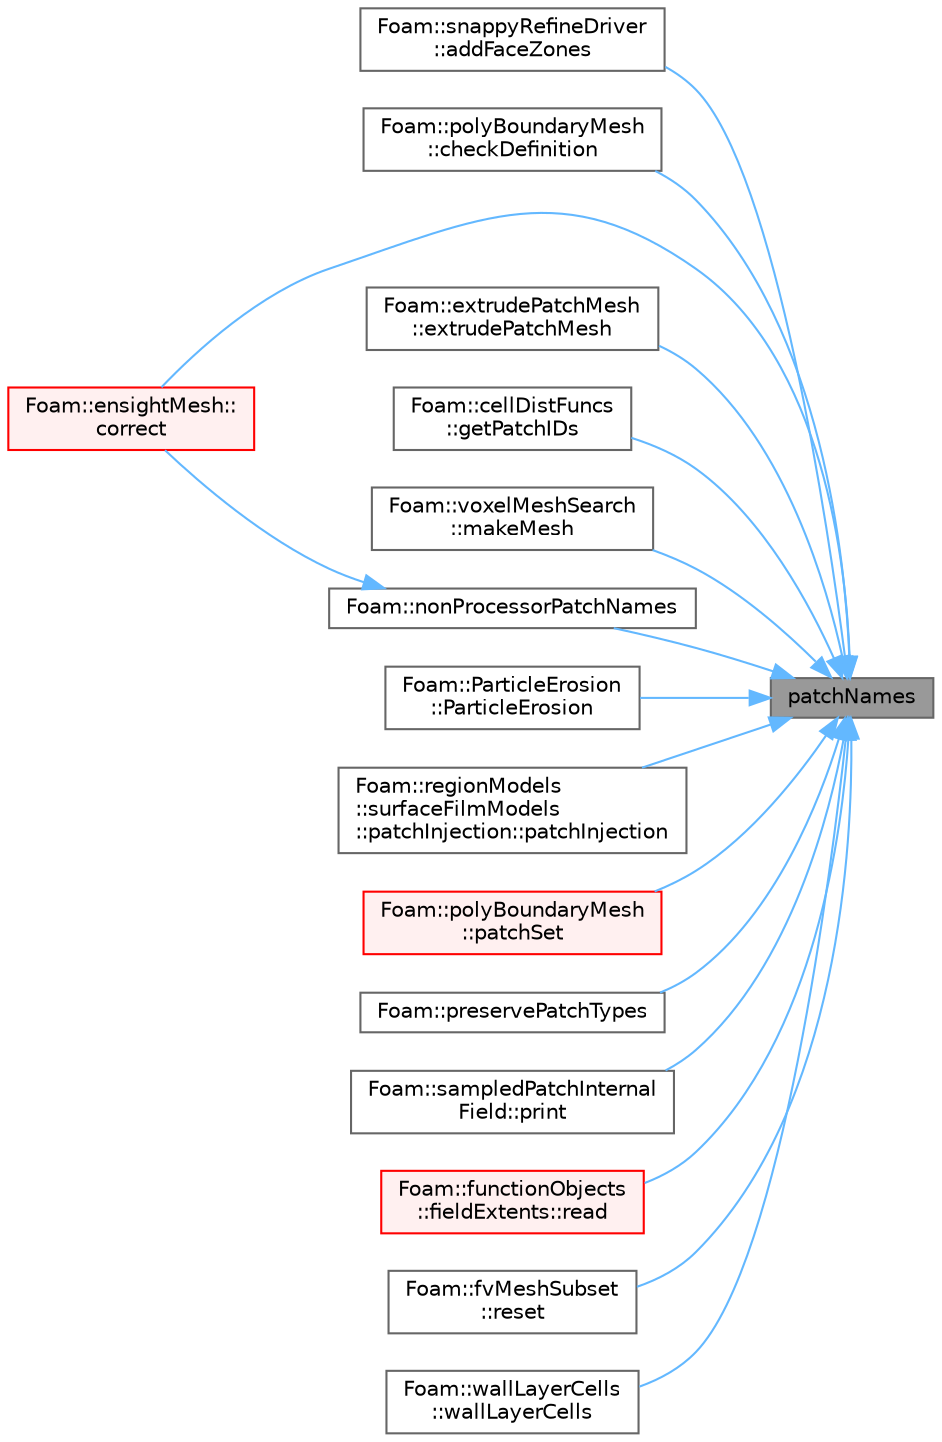 digraph "patchNames"
{
 // LATEX_PDF_SIZE
  bgcolor="transparent";
  edge [fontname=Helvetica,fontsize=10,labelfontname=Helvetica,labelfontsize=10];
  node [fontname=Helvetica,fontsize=10,shape=box,height=0.2,width=0.4];
  rankdir="RL";
  Node1 [id="Node000001",label="patchNames",height=0.2,width=0.4,color="gray40", fillcolor="grey60", style="filled", fontcolor="black",tooltip=" "];
  Node1 -> Node2 [id="edge1_Node000001_Node000002",dir="back",color="steelblue1",style="solid",tooltip=" "];
  Node2 [id="Node000002",label="Foam::snappyRefineDriver\l::addFaceZones",height=0.2,width=0.4,color="grey40", fillcolor="white", style="filled",URL="$classFoam_1_1snappyRefineDriver.html#a805175d11779c19c6883d55b8cb1fd87",tooltip=" "];
  Node1 -> Node3 [id="edge2_Node000001_Node000003",dir="back",color="steelblue1",style="solid",tooltip=" "];
  Node3 [id="Node000003",label="Foam::polyBoundaryMesh\l::checkDefinition",height=0.2,width=0.4,color="grey40", fillcolor="white", style="filled",URL="$classFoam_1_1polyBoundaryMesh.html#a039ec44911bfb8cd28ffd27a600e6fc5",tooltip=" "];
  Node1 -> Node4 [id="edge3_Node000001_Node000004",dir="back",color="steelblue1",style="solid",tooltip=" "];
  Node4 [id="Node000004",label="Foam::ensightMesh::\lcorrect",height=0.2,width=0.4,color="red", fillcolor="#FFF0F0", style="filled",URL="$classFoam_1_1ensightMesh.html#a3ae44b28050c3aa494c1d8e18cf618c1",tooltip=" "];
  Node1 -> Node6 [id="edge4_Node000001_Node000006",dir="back",color="steelblue1",style="solid",tooltip=" "];
  Node6 [id="Node000006",label="Foam::extrudePatchMesh\l::extrudePatchMesh",height=0.2,width=0.4,color="grey40", fillcolor="white", style="filled",URL="$classFoam_1_1extrudePatchMesh.html#a09d432d15ee3b7b4c4325193d8325353",tooltip=" "];
  Node1 -> Node7 [id="edge5_Node000001_Node000007",dir="back",color="steelblue1",style="solid",tooltip=" "];
  Node7 [id="Node000007",label="Foam::cellDistFuncs\l::getPatchIDs",height=0.2,width=0.4,color="grey40", fillcolor="white", style="filled",URL="$classFoam_1_1cellDistFuncs.html#a510f64ff0bce411fb7de3ec3f32a98e4",tooltip=" "];
  Node1 -> Node8 [id="edge6_Node000001_Node000008",dir="back",color="steelblue1",style="solid",tooltip=" "];
  Node8 [id="Node000008",label="Foam::voxelMeshSearch\l::makeMesh",height=0.2,width=0.4,color="grey40", fillcolor="white", style="filled",URL="$classFoam_1_1voxelMeshSearch.html#ae7a8819e78beb266e0b78025900917eb",tooltip=" "];
  Node1 -> Node9 [id="edge7_Node000001_Node000009",dir="back",color="steelblue1",style="solid",tooltip=" "];
  Node9 [id="Node000009",label="Foam::nonProcessorPatchNames",height=0.2,width=0.4,color="grey40", fillcolor="white", style="filled",URL="$namespaceFoam.html#aaf674f3e9b2dfe7361c39ba9c68ec12b",tooltip=" "];
  Node9 -> Node4 [id="edge8_Node000009_Node000004",dir="back",color="steelblue1",style="solid",tooltip=" "];
  Node1 -> Node10 [id="edge9_Node000001_Node000010",dir="back",color="steelblue1",style="solid",tooltip=" "];
  Node10 [id="Node000010",label="Foam::ParticleErosion\l::ParticleErosion",height=0.2,width=0.4,color="grey40", fillcolor="white", style="filled",URL="$classFoam_1_1ParticleErosion.html#af862d1f9fc1c1329ac6c1c3ee1871b03",tooltip=" "];
  Node1 -> Node11 [id="edge10_Node000001_Node000011",dir="back",color="steelblue1",style="solid",tooltip=" "];
  Node11 [id="Node000011",label="Foam::regionModels\l::surfaceFilmModels\l::patchInjection::patchInjection",height=0.2,width=0.4,color="grey40", fillcolor="white", style="filled",URL="$classFoam_1_1regionModels_1_1surfaceFilmModels_1_1patchInjection.html#a7c71bdf88bf7e1056c1cf14d238a0850",tooltip=" "];
  Node1 -> Node12 [id="edge11_Node000001_Node000012",dir="back",color="steelblue1",style="solid",tooltip=" "];
  Node12 [id="Node000012",label="Foam::polyBoundaryMesh\l::patchSet",height=0.2,width=0.4,color="red", fillcolor="#FFF0F0", style="filled",URL="$classFoam_1_1polyBoundaryMesh.html#a83d535e928ba27ef8f9bdcabdf29cf93",tooltip=" "];
  Node1 -> Node17 [id="edge12_Node000001_Node000017",dir="back",color="steelblue1",style="solid",tooltip=" "];
  Node17 [id="Node000017",label="Foam::preservePatchTypes",height=0.2,width=0.4,color="grey40", fillcolor="white", style="filled",URL="$namespaceFoam.html#aa5ba4f565a185dfa03afee2986b82183",tooltip=" "];
  Node1 -> Node18 [id="edge13_Node000001_Node000018",dir="back",color="steelblue1",style="solid",tooltip=" "];
  Node18 [id="Node000018",label="Foam::sampledPatchInternal\lField::print",height=0.2,width=0.4,color="grey40", fillcolor="white", style="filled",URL="$classFoam_1_1sampledPatchInternalField.html#a5ff27ff4bacc42adb3c9063f8331e5c2",tooltip=" "];
  Node1 -> Node19 [id="edge14_Node000001_Node000019",dir="back",color="steelblue1",style="solid",tooltip=" "];
  Node19 [id="Node000019",label="Foam::functionObjects\l::fieldExtents::read",height=0.2,width=0.4,color="red", fillcolor="#FFF0F0", style="filled",URL="$classFoam_1_1functionObjects_1_1fieldExtents.html#afac0600fef97b05534a595ce00b272ed",tooltip=" "];
  Node1 -> Node21 [id="edge15_Node000001_Node000021",dir="back",color="steelblue1",style="solid",tooltip=" "];
  Node21 [id="Node000021",label="Foam::fvMeshSubset\l::reset",height=0.2,width=0.4,color="grey40", fillcolor="white", style="filled",URL="$classFoam_1_1fvMeshSubset.html#afc490c6ae919cf032562b5fa5f94ed0a",tooltip=" "];
  Node1 -> Node22 [id="edge16_Node000001_Node000022",dir="back",color="steelblue1",style="solid",tooltip=" "];
  Node22 [id="Node000022",label="Foam::wallLayerCells\l::wallLayerCells",height=0.2,width=0.4,color="grey40", fillcolor="white", style="filled",URL="$classFoam_1_1wallLayerCells.html#ade9891a3939d398588a44195414192f7",tooltip=" "];
}
